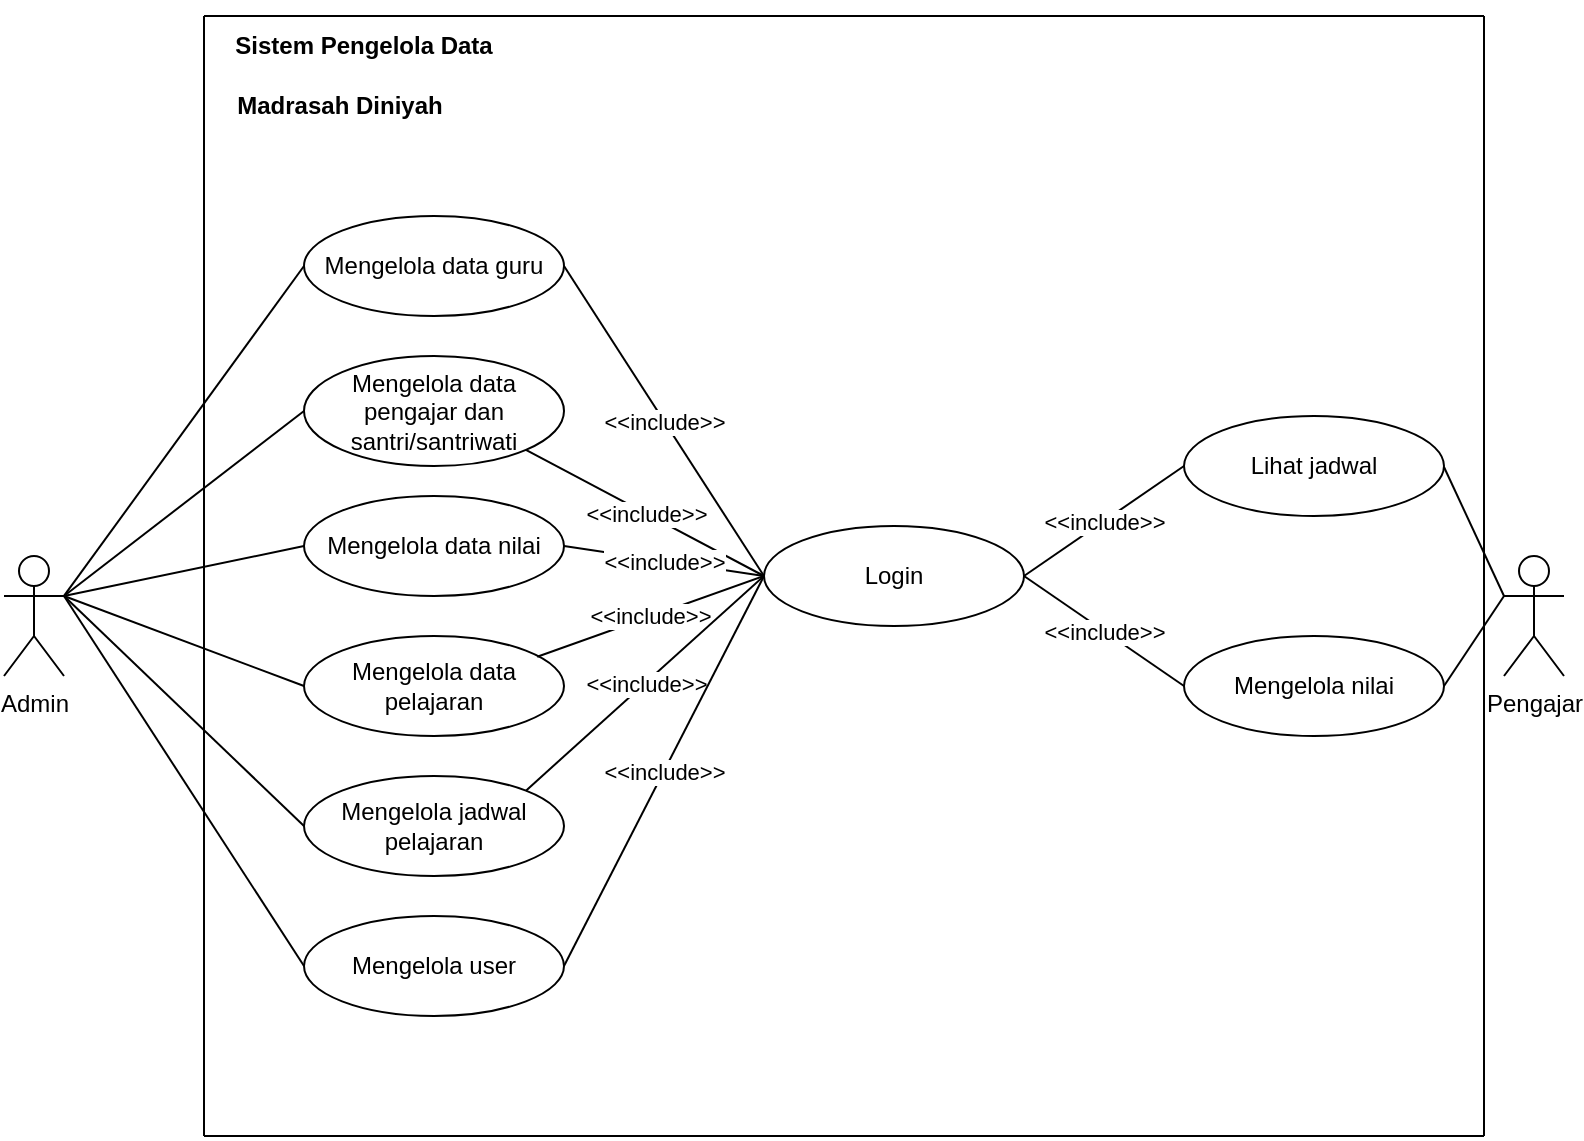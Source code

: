 <mxfile version="20.0.1" type="device"><diagram id="AldOBPp44mH3M9RtTOm3" name="Use Case"><mxGraphModel dx="1344" dy="820" grid="1" gridSize="10" guides="1" tooltips="1" connect="1" arrows="1" fold="1" page="1" pageScale="1" pageWidth="827" pageHeight="1169" math="0" shadow="0"><root><mxCell id="0"/><mxCell id="1" parent="0"/><mxCell id="aM-EymfcfxKclzsr84Op-1" value="Admin" style="shape=umlActor;verticalLabelPosition=bottom;verticalAlign=top;html=1;outlineConnect=0;" vertex="1" parent="1"><mxGeometry x="20" y="310" width="30" height="60" as="geometry"/></mxCell><mxCell id="aM-EymfcfxKclzsr84Op-2" value="Pengajar" style="shape=umlActor;verticalLabelPosition=bottom;verticalAlign=top;html=1;outlineConnect=0;" vertex="1" parent="1"><mxGeometry x="770" y="310" width="30" height="60" as="geometry"/></mxCell><mxCell id="aM-EymfcfxKclzsr84Op-5" value="Lihat jadwal" style="ellipse;whiteSpace=wrap;html=1;" vertex="1" parent="1"><mxGeometry x="610" y="240" width="130" height="50" as="geometry"/></mxCell><mxCell id="aM-EymfcfxKclzsr84Op-6" value="Mengelola nilai" style="ellipse;whiteSpace=wrap;html=1;" vertex="1" parent="1"><mxGeometry x="610" y="350" width="130" height="50" as="geometry"/></mxCell><mxCell id="aM-EymfcfxKclzsr84Op-7" value="Mengelola data guru" style="ellipse;whiteSpace=wrap;html=1;" vertex="1" parent="1"><mxGeometry x="170" y="140" width="130" height="50" as="geometry"/></mxCell><mxCell id="aM-EymfcfxKclzsr84Op-8" value="Mengelola data pengajar dan santri/santriwati" style="ellipse;whiteSpace=wrap;html=1;" vertex="1" parent="1"><mxGeometry x="170" y="210" width="130" height="55" as="geometry"/></mxCell><mxCell id="aM-EymfcfxKclzsr84Op-9" value="Mengelola data nilai" style="ellipse;whiteSpace=wrap;html=1;" vertex="1" parent="1"><mxGeometry x="170" y="280" width="130" height="50" as="geometry"/></mxCell><mxCell id="aM-EymfcfxKclzsr84Op-10" value="Mengelola data pelajaran" style="ellipse;whiteSpace=wrap;html=1;" vertex="1" parent="1"><mxGeometry x="170" y="350" width="130" height="50" as="geometry"/></mxCell><mxCell id="aM-EymfcfxKclzsr84Op-11" value="Mengelola jadwal pelajaran" style="ellipse;whiteSpace=wrap;html=1;" vertex="1" parent="1"><mxGeometry x="170" y="420" width="130" height="50" as="geometry"/></mxCell><mxCell id="aM-EymfcfxKclzsr84Op-12" value="Mengelola user" style="ellipse;whiteSpace=wrap;html=1;" vertex="1" parent="1"><mxGeometry x="170" y="490" width="130" height="50" as="geometry"/></mxCell><mxCell id="aM-EymfcfxKclzsr84Op-13" value="Login" style="ellipse;whiteSpace=wrap;html=1;" vertex="1" parent="1"><mxGeometry x="400" y="295" width="130" height="50" as="geometry"/></mxCell><mxCell id="aM-EymfcfxKclzsr84Op-14" value="" style="endArrow=none;html=1;rounded=0;exitX=1;exitY=0.333;exitDx=0;exitDy=0;exitPerimeter=0;entryX=0;entryY=0.5;entryDx=0;entryDy=0;" edge="1" parent="1" source="aM-EymfcfxKclzsr84Op-1" target="aM-EymfcfxKclzsr84Op-7"><mxGeometry width="50" height="50" relative="1" as="geometry"><mxPoint x="260" y="310" as="sourcePoint"/><mxPoint x="310" y="260" as="targetPoint"/></mxGeometry></mxCell><mxCell id="aM-EymfcfxKclzsr84Op-15" value="" style="endArrow=none;html=1;rounded=0;exitX=1;exitY=0.333;exitDx=0;exitDy=0;exitPerimeter=0;entryX=0;entryY=0.5;entryDx=0;entryDy=0;" edge="1" parent="1" source="aM-EymfcfxKclzsr84Op-1" target="aM-EymfcfxKclzsr84Op-8"><mxGeometry width="50" height="50" relative="1" as="geometry"><mxPoint x="260" y="310" as="sourcePoint"/><mxPoint x="310" y="260" as="targetPoint"/></mxGeometry></mxCell><mxCell id="aM-EymfcfxKclzsr84Op-16" value="" style="endArrow=none;html=1;rounded=0;exitX=1;exitY=0.333;exitDx=0;exitDy=0;exitPerimeter=0;entryX=0;entryY=0.5;entryDx=0;entryDy=0;" edge="1" parent="1" source="aM-EymfcfxKclzsr84Op-1" target="aM-EymfcfxKclzsr84Op-9"><mxGeometry width="50" height="50" relative="1" as="geometry"><mxPoint x="260" y="310" as="sourcePoint"/><mxPoint x="310" y="260" as="targetPoint"/></mxGeometry></mxCell><mxCell id="aM-EymfcfxKclzsr84Op-17" value="" style="endArrow=none;html=1;rounded=0;exitX=1;exitY=0.333;exitDx=0;exitDy=0;exitPerimeter=0;entryX=0;entryY=0.5;entryDx=0;entryDy=0;" edge="1" parent="1" source="aM-EymfcfxKclzsr84Op-1" target="aM-EymfcfxKclzsr84Op-10"><mxGeometry width="50" height="50" relative="1" as="geometry"><mxPoint x="260" y="310" as="sourcePoint"/><mxPoint x="310" y="260" as="targetPoint"/></mxGeometry></mxCell><mxCell id="aM-EymfcfxKclzsr84Op-18" value="" style="endArrow=none;html=1;rounded=0;exitX=1;exitY=0.333;exitDx=0;exitDy=0;exitPerimeter=0;entryX=0;entryY=0.5;entryDx=0;entryDy=0;" edge="1" parent="1" source="aM-EymfcfxKclzsr84Op-1" target="aM-EymfcfxKclzsr84Op-11"><mxGeometry width="50" height="50" relative="1" as="geometry"><mxPoint x="260" y="310" as="sourcePoint"/><mxPoint x="310" y="260" as="targetPoint"/></mxGeometry></mxCell><mxCell id="aM-EymfcfxKclzsr84Op-19" value="" style="endArrow=none;html=1;rounded=0;entryX=0;entryY=0.5;entryDx=0;entryDy=0;exitX=1;exitY=0.333;exitDx=0;exitDy=0;exitPerimeter=0;" edge="1" parent="1" source="aM-EymfcfxKclzsr84Op-1" target="aM-EymfcfxKclzsr84Op-12"><mxGeometry width="50" height="50" relative="1" as="geometry"><mxPoint x="260" y="310" as="sourcePoint"/><mxPoint x="140" y="510" as="targetPoint"/></mxGeometry></mxCell><mxCell id="aM-EymfcfxKclzsr84Op-20" value="" style="endArrow=none;html=1;rounded=0;entryX=0;entryY=0.333;entryDx=0;entryDy=0;entryPerimeter=0;exitX=1;exitY=0.51;exitDx=0;exitDy=0;exitPerimeter=0;" edge="1" parent="1" source="aM-EymfcfxKclzsr84Op-5" target="aM-EymfcfxKclzsr84Op-2"><mxGeometry width="50" height="50" relative="1" as="geometry"><mxPoint x="520" y="310" as="sourcePoint"/><mxPoint x="570" y="260" as="targetPoint"/></mxGeometry></mxCell><mxCell id="aM-EymfcfxKclzsr84Op-22" value="" style="endArrow=none;html=1;rounded=0;entryX=0;entryY=0.333;entryDx=0;entryDy=0;entryPerimeter=0;exitX=1;exitY=0.5;exitDx=0;exitDy=0;" edge="1" parent="1" source="aM-EymfcfxKclzsr84Op-6" target="aM-EymfcfxKclzsr84Op-2"><mxGeometry width="50" height="50" relative="1" as="geometry"><mxPoint x="540" y="330" as="sourcePoint"/><mxPoint x="590" y="280" as="targetPoint"/></mxGeometry></mxCell><mxCell id="aM-EymfcfxKclzsr84Op-29" value="" style="endArrow=none;html=1;rounded=0;endFill=0;exitX=1;exitY=0.5;exitDx=0;exitDy=0;entryX=0;entryY=0.5;entryDx=0;entryDy=0;" edge="1" parent="1" source="aM-EymfcfxKclzsr84Op-7" target="aM-EymfcfxKclzsr84Op-13"><mxGeometry relative="1" as="geometry"><mxPoint x="460" y="110" as="sourcePoint"/><mxPoint x="560" y="110" as="targetPoint"/></mxGeometry></mxCell><mxCell id="aM-EymfcfxKclzsr84Op-30" value="&amp;lt;&amp;lt;include&amp;gt;&amp;gt;" style="edgeLabel;resizable=0;html=1;align=center;verticalAlign=middle;" connectable="0" vertex="1" parent="aM-EymfcfxKclzsr84Op-29"><mxGeometry relative="1" as="geometry"/></mxCell><mxCell id="aM-EymfcfxKclzsr84Op-31" value="" style="endArrow=none;html=1;rounded=0;endFill=0;exitX=1;exitY=1;exitDx=0;exitDy=0;entryX=0;entryY=0.5;entryDx=0;entryDy=0;" edge="1" parent="1" source="aM-EymfcfxKclzsr84Op-8" target="aM-EymfcfxKclzsr84Op-13"><mxGeometry relative="1" as="geometry"><mxPoint x="300" y="265" as="sourcePoint"/><mxPoint x="400" y="420" as="targetPoint"/></mxGeometry></mxCell><mxCell id="aM-EymfcfxKclzsr84Op-32" value="&amp;lt;&amp;lt;include&amp;gt;&amp;gt;" style="edgeLabel;resizable=0;html=1;align=center;verticalAlign=middle;" connectable="0" vertex="1" parent="aM-EymfcfxKclzsr84Op-31"><mxGeometry relative="1" as="geometry"/></mxCell><mxCell id="aM-EymfcfxKclzsr84Op-33" value="" style="endArrow=none;html=1;rounded=0;endFill=0;exitX=1;exitY=0.5;exitDx=0;exitDy=0;" edge="1" parent="1" source="aM-EymfcfxKclzsr84Op-9"><mxGeometry relative="1" as="geometry"><mxPoint x="320" y="185" as="sourcePoint"/><mxPoint x="400" y="320" as="targetPoint"/></mxGeometry></mxCell><mxCell id="aM-EymfcfxKclzsr84Op-34" value="&amp;lt;&amp;lt;include&amp;gt;&amp;gt;" style="edgeLabel;resizable=0;html=1;align=center;verticalAlign=middle;" connectable="0" vertex="1" parent="aM-EymfcfxKclzsr84Op-33"><mxGeometry relative="1" as="geometry"/></mxCell><mxCell id="aM-EymfcfxKclzsr84Op-35" value="" style="endArrow=none;html=1;rounded=0;endFill=0;exitX=0.897;exitY=0.207;exitDx=0;exitDy=0;entryX=0;entryY=0.5;entryDx=0;entryDy=0;exitPerimeter=0;" edge="1" parent="1" source="aM-EymfcfxKclzsr84Op-10" target="aM-EymfcfxKclzsr84Op-13"><mxGeometry relative="1" as="geometry"><mxPoint x="330" y="195" as="sourcePoint"/><mxPoint x="430" y="350" as="targetPoint"/></mxGeometry></mxCell><mxCell id="aM-EymfcfxKclzsr84Op-36" value="&amp;lt;&amp;lt;include&amp;gt;&amp;gt;" style="edgeLabel;resizable=0;html=1;align=center;verticalAlign=middle;" connectable="0" vertex="1" parent="aM-EymfcfxKclzsr84Op-35"><mxGeometry relative="1" as="geometry"/></mxCell><mxCell id="aM-EymfcfxKclzsr84Op-37" value="" style="endArrow=none;html=1;rounded=0;endFill=0;exitX=1;exitY=0;exitDx=0;exitDy=0;entryX=0;entryY=0.5;entryDx=0;entryDy=0;" edge="1" parent="1" source="aM-EymfcfxKclzsr84Op-11" target="aM-EymfcfxKclzsr84Op-13"><mxGeometry relative="1" as="geometry"><mxPoint x="340" y="205" as="sourcePoint"/><mxPoint x="440" y="360" as="targetPoint"/></mxGeometry></mxCell><mxCell id="aM-EymfcfxKclzsr84Op-38" value="&amp;lt;&amp;lt;include&amp;gt;&amp;gt;" style="edgeLabel;resizable=0;html=1;align=center;verticalAlign=middle;" connectable="0" vertex="1" parent="aM-EymfcfxKclzsr84Op-37"><mxGeometry relative="1" as="geometry"/></mxCell><mxCell id="aM-EymfcfxKclzsr84Op-39" value="" style="endArrow=none;html=1;rounded=0;endFill=0;exitX=1;exitY=0.5;exitDx=0;exitDy=0;entryX=0;entryY=0.5;entryDx=0;entryDy=0;" edge="1" parent="1" source="aM-EymfcfxKclzsr84Op-12" target="aM-EymfcfxKclzsr84Op-13"><mxGeometry relative="1" as="geometry"><mxPoint x="350" y="215" as="sourcePoint"/><mxPoint x="450" y="370" as="targetPoint"/></mxGeometry></mxCell><mxCell id="aM-EymfcfxKclzsr84Op-40" value="&amp;lt;&amp;lt;include&amp;gt;&amp;gt;" style="edgeLabel;resizable=0;html=1;align=center;verticalAlign=middle;" connectable="0" vertex="1" parent="aM-EymfcfxKclzsr84Op-39"><mxGeometry relative="1" as="geometry"/></mxCell><mxCell id="aM-EymfcfxKclzsr84Op-41" value="" style="endArrow=none;html=1;rounded=0;endFill=0;exitX=0;exitY=0.5;exitDx=0;exitDy=0;entryX=1;entryY=0.5;entryDx=0;entryDy=0;" edge="1" parent="1" source="aM-EymfcfxKclzsr84Op-5" target="aM-EymfcfxKclzsr84Op-13"><mxGeometry relative="1" as="geometry"><mxPoint x="360" y="225" as="sourcePoint"/><mxPoint x="460" y="380" as="targetPoint"/></mxGeometry></mxCell><mxCell id="aM-EymfcfxKclzsr84Op-42" value="&amp;lt;&amp;lt;include&amp;gt;&amp;gt;" style="edgeLabel;resizable=0;html=1;align=center;verticalAlign=middle;" connectable="0" vertex="1" parent="aM-EymfcfxKclzsr84Op-41"><mxGeometry relative="1" as="geometry"/></mxCell><mxCell id="aM-EymfcfxKclzsr84Op-45" value="" style="endArrow=none;html=1;rounded=0;endFill=0;exitX=1;exitY=0.5;exitDx=0;exitDy=0;entryX=0;entryY=0.5;entryDx=0;entryDy=0;" edge="1" parent="1" source="aM-EymfcfxKclzsr84Op-13" target="aM-EymfcfxKclzsr84Op-6"><mxGeometry relative="1" as="geometry"><mxPoint x="380" y="245" as="sourcePoint"/><mxPoint x="480" y="400" as="targetPoint"/></mxGeometry></mxCell><mxCell id="aM-EymfcfxKclzsr84Op-46" value="&amp;lt;&amp;lt;include&amp;gt;&amp;gt;" style="edgeLabel;resizable=0;html=1;align=center;verticalAlign=middle;" connectable="0" vertex="1" parent="aM-EymfcfxKclzsr84Op-45"><mxGeometry relative="1" as="geometry"/></mxCell><mxCell id="aM-EymfcfxKclzsr84Op-48" value="" style="endArrow=none;html=1;rounded=0;" edge="1" parent="1"><mxGeometry width="50" height="50" relative="1" as="geometry"><mxPoint x="120" y="600" as="sourcePoint"/><mxPoint x="120" y="40" as="targetPoint"/></mxGeometry></mxCell><mxCell id="aM-EymfcfxKclzsr84Op-49" value="" style="endArrow=none;html=1;rounded=0;" edge="1" parent="1"><mxGeometry width="50" height="50" relative="1" as="geometry"><mxPoint x="120" y="40" as="sourcePoint"/><mxPoint x="760" y="40" as="targetPoint"/></mxGeometry></mxCell><mxCell id="aM-EymfcfxKclzsr84Op-50" value="" style="endArrow=none;html=1;rounded=0;" edge="1" parent="1"><mxGeometry width="50" height="50" relative="1" as="geometry"><mxPoint x="760" y="600" as="sourcePoint"/><mxPoint x="760" y="40" as="targetPoint"/></mxGeometry></mxCell><mxCell id="aM-EymfcfxKclzsr84Op-51" value="" style="endArrow=none;html=1;rounded=0;" edge="1" parent="1"><mxGeometry width="50" height="50" relative="1" as="geometry"><mxPoint x="120" y="600" as="sourcePoint"/><mxPoint x="760" y="600" as="targetPoint"/></mxGeometry></mxCell><mxCell id="aM-EymfcfxKclzsr84Op-52" value="&lt;h4&gt;Sistem Pengelola Data&lt;/h4&gt;" style="text;html=1;strokeColor=none;fillColor=none;align=center;verticalAlign=middle;whiteSpace=wrap;rounded=0;" vertex="1" parent="1"><mxGeometry x="120" y="40" width="160" height="30" as="geometry"/></mxCell><mxCell id="aM-EymfcfxKclzsr84Op-53" value="&lt;h4&gt;Madrasah Diniyah&lt;/h4&gt;" style="text;html=1;strokeColor=none;fillColor=none;align=center;verticalAlign=middle;whiteSpace=wrap;rounded=0;" vertex="1" parent="1"><mxGeometry x="130" y="70" width="116" height="30" as="geometry"/></mxCell></root></mxGraphModel></diagram></mxfile>